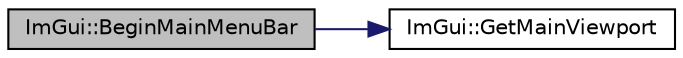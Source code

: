 digraph "ImGui::BeginMainMenuBar"
{
 // LATEX_PDF_SIZE
  edge [fontname="Helvetica",fontsize="10",labelfontname="Helvetica",labelfontsize="10"];
  node [fontname="Helvetica",fontsize="10",shape=record];
  rankdir="LR";
  Node1 [label="ImGui::BeginMainMenuBar",height=0.2,width=0.4,color="black", fillcolor="grey75", style="filled", fontcolor="black",tooltip=" "];
  Node1 -> Node2 [color="midnightblue",fontsize="10",style="solid",fontname="Helvetica"];
  Node2 [label="ImGui::GetMainViewport",height=0.2,width=0.4,color="black", fillcolor="white", style="filled",URL="$namespace_im_gui.html#a7bf620af1d66ee7d7b06701894d23e60",tooltip=" "];
}
